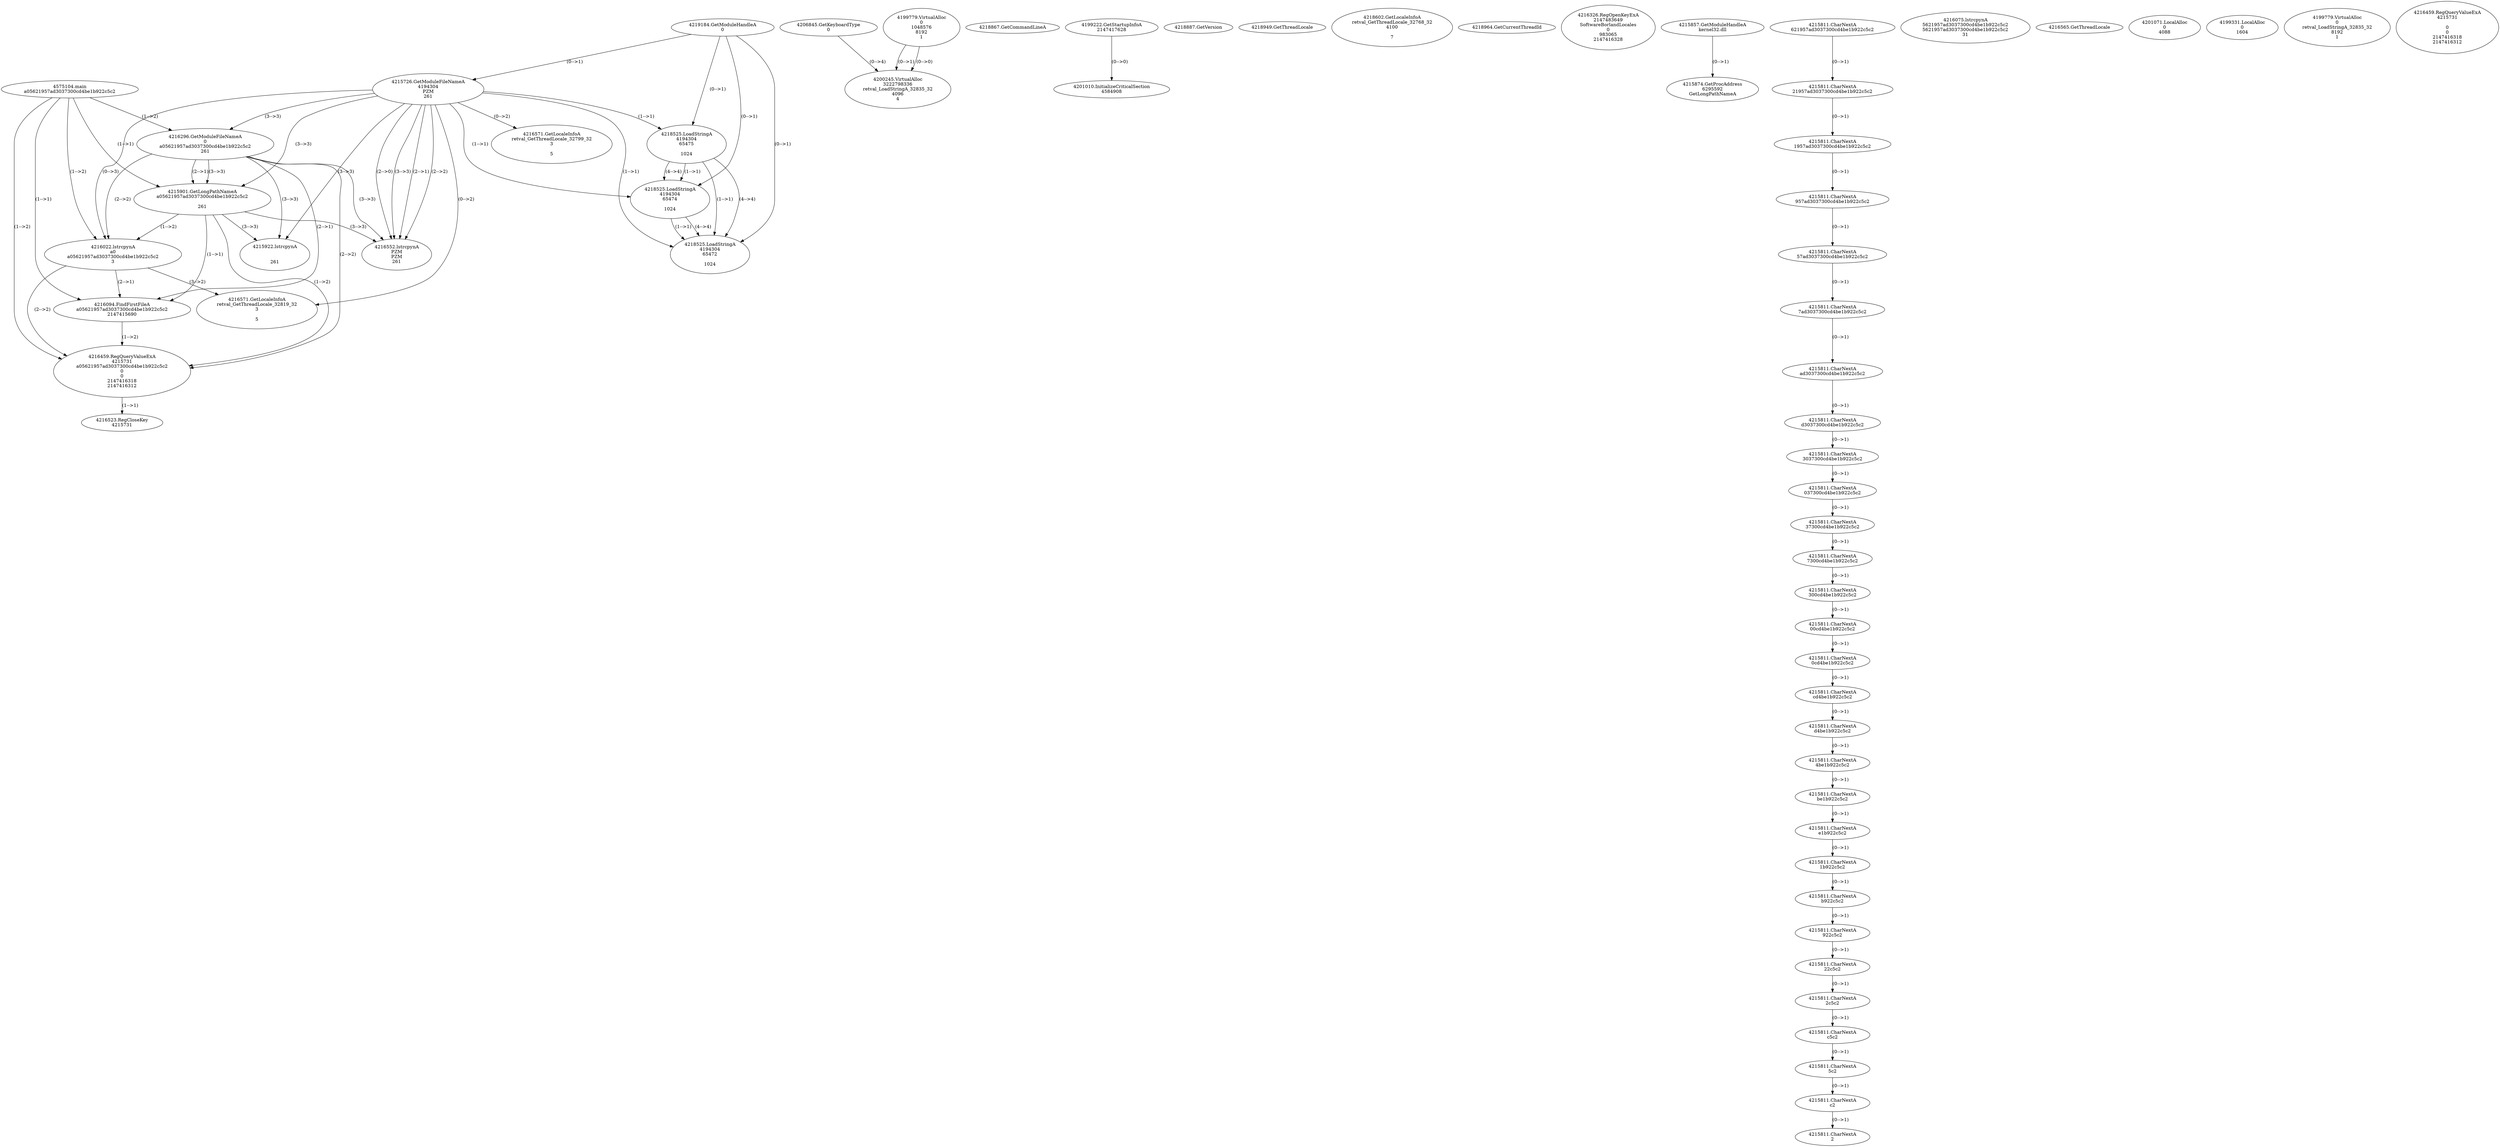 // Global SCDG with merge call
digraph {
	0 [label="4575104.main
a05621957ad3037300cd4be1b922c5c2"]
	1 [label="4219184.GetModuleHandleA
0"]
	2 [label="4206845.GetKeyboardType
0"]
	3 [label="4218867.GetCommandLineA
"]
	4 [label="4199222.GetStartupInfoA
2147417628"]
	5 [label="4218887.GetVersion
"]
	6 [label="4218949.GetThreadLocale
"]
	7 [label="4218602.GetLocaleInfoA
retval_GetThreadLocale_32768_32
4100

7"]
	8 [label="4218964.GetCurrentThreadId
"]
	9 [label="4215726.GetModuleFileNameA
4194304
PZM
261"]
	1 -> 9 [label="(0-->1)"]
	10 [label="4216296.GetModuleFileNameA
0
a05621957ad3037300cd4be1b922c5c2
261"]
	0 -> 10 [label="(1-->2)"]
	9 -> 10 [label="(3-->3)"]
	11 [label="4216326.RegOpenKeyExA
2147483649
Software\Borland\Locales
0
983065
2147416328"]
	12 [label="4215857.GetModuleHandleA
kernel32.dll"]
	13 [label="4215874.GetProcAddress
6295592
GetLongPathNameA"]
	12 -> 13 [label="(0-->1)"]
	14 [label="4215901.GetLongPathNameA
a05621957ad3037300cd4be1b922c5c2

261"]
	0 -> 14 [label="(1-->1)"]
	10 -> 14 [label="(2-->1)"]
	9 -> 14 [label="(3-->3)"]
	10 -> 14 [label="(3-->3)"]
	15 [label="4216022.lstrcpynA
a0
a05621957ad3037300cd4be1b922c5c2
3"]
	0 -> 15 [label="(1-->2)"]
	10 -> 15 [label="(2-->2)"]
	14 -> 15 [label="(1-->2)"]
	9 -> 15 [label="(0-->3)"]
	16 [label="4215811.CharNextA
621957ad3037300cd4be1b922c5c2"]
	17 [label="4215811.CharNextA
21957ad3037300cd4be1b922c5c2"]
	16 -> 17 [label="(0-->1)"]
	18 [label="4215811.CharNextA
1957ad3037300cd4be1b922c5c2"]
	17 -> 18 [label="(0-->1)"]
	19 [label="4215811.CharNextA
957ad3037300cd4be1b922c5c2"]
	18 -> 19 [label="(0-->1)"]
	20 [label="4215811.CharNextA
57ad3037300cd4be1b922c5c2"]
	19 -> 20 [label="(0-->1)"]
	21 [label="4215811.CharNextA
7ad3037300cd4be1b922c5c2"]
	20 -> 21 [label="(0-->1)"]
	22 [label="4215811.CharNextA
ad3037300cd4be1b922c5c2"]
	21 -> 22 [label="(0-->1)"]
	23 [label="4215811.CharNextA
d3037300cd4be1b922c5c2"]
	22 -> 23 [label="(0-->1)"]
	24 [label="4215811.CharNextA
3037300cd4be1b922c5c2"]
	23 -> 24 [label="(0-->1)"]
	25 [label="4215811.CharNextA
037300cd4be1b922c5c2"]
	24 -> 25 [label="(0-->1)"]
	26 [label="4215811.CharNextA
37300cd4be1b922c5c2"]
	25 -> 26 [label="(0-->1)"]
	27 [label="4215811.CharNextA
7300cd4be1b922c5c2"]
	26 -> 27 [label="(0-->1)"]
	28 [label="4215811.CharNextA
300cd4be1b922c5c2"]
	27 -> 28 [label="(0-->1)"]
	29 [label="4215811.CharNextA
00cd4be1b922c5c2"]
	28 -> 29 [label="(0-->1)"]
	30 [label="4215811.CharNextA
0cd4be1b922c5c2"]
	29 -> 30 [label="(0-->1)"]
	31 [label="4215811.CharNextA
cd4be1b922c5c2"]
	30 -> 31 [label="(0-->1)"]
	32 [label="4215811.CharNextA
d4be1b922c5c2"]
	31 -> 32 [label="(0-->1)"]
	33 [label="4215811.CharNextA
4be1b922c5c2"]
	32 -> 33 [label="(0-->1)"]
	34 [label="4215811.CharNextA
be1b922c5c2"]
	33 -> 34 [label="(0-->1)"]
	35 [label="4215811.CharNextA
e1b922c5c2"]
	34 -> 35 [label="(0-->1)"]
	36 [label="4215811.CharNextA
1b922c5c2"]
	35 -> 36 [label="(0-->1)"]
	37 [label="4215811.CharNextA
b922c5c2"]
	36 -> 37 [label="(0-->1)"]
	38 [label="4215811.CharNextA
922c5c2"]
	37 -> 38 [label="(0-->1)"]
	39 [label="4215811.CharNextA
22c5c2"]
	38 -> 39 [label="(0-->1)"]
	40 [label="4215811.CharNextA
2c5c2"]
	39 -> 40 [label="(0-->1)"]
	41 [label="4215811.CharNextA
c5c2"]
	40 -> 41 [label="(0-->1)"]
	42 [label="4215811.CharNextA
5c2"]
	41 -> 42 [label="(0-->1)"]
	43 [label="4215811.CharNextA
c2"]
	42 -> 43 [label="(0-->1)"]
	44 [label="4215811.CharNextA
2"]
	43 -> 44 [label="(0-->1)"]
	45 [label="4216075.lstrcpynA
5621957ad3037300cd4be1b922c5c2
5621957ad3037300cd4be1b922c5c2
31"]
	46 [label="4216094.FindFirstFileA
a05621957ad3037300cd4be1b922c5c2
2147415690"]
	0 -> 46 [label="(1-->1)"]
	10 -> 46 [label="(2-->1)"]
	14 -> 46 [label="(1-->1)"]
	15 -> 46 [label="(2-->1)"]
	47 [label="4216459.RegQueryValueExA
4215731
a05621957ad3037300cd4be1b922c5c2
0
0
2147416318
2147416312"]
	0 -> 47 [label="(1-->2)"]
	10 -> 47 [label="(2-->2)"]
	14 -> 47 [label="(1-->2)"]
	15 -> 47 [label="(2-->2)"]
	46 -> 47 [label="(1-->2)"]
	48 [label="4216523.RegCloseKey
4215731"]
	47 -> 48 [label="(1-->1)"]
	49 [label="4216552.lstrcpynA
PZM
PZM
261"]
	9 -> 49 [label="(2-->1)"]
	9 -> 49 [label="(2-->2)"]
	9 -> 49 [label="(3-->3)"]
	10 -> 49 [label="(3-->3)"]
	14 -> 49 [label="(3-->3)"]
	9 -> 49 [label="(2-->0)"]
	50 [label="4216565.GetThreadLocale
"]
	51 [label="4216571.GetLocaleInfoA
retval_GetThreadLocale_32819_32
3

5"]
	9 -> 51 [label="(0-->2)"]
	15 -> 51 [label="(3-->2)"]
	52 [label="4218525.LoadStringA
4194304
65475

1024"]
	1 -> 52 [label="(0-->1)"]
	9 -> 52 [label="(1-->1)"]
	53 [label="4218525.LoadStringA
4194304
65474

1024"]
	1 -> 53 [label="(0-->1)"]
	9 -> 53 [label="(1-->1)"]
	52 -> 53 [label="(1-->1)"]
	52 -> 53 [label="(4-->4)"]
	54 [label="4218525.LoadStringA
4194304
65472

1024"]
	1 -> 54 [label="(0-->1)"]
	9 -> 54 [label="(1-->1)"]
	52 -> 54 [label="(1-->1)"]
	53 -> 54 [label="(1-->1)"]
	52 -> 54 [label="(4-->4)"]
	53 -> 54 [label="(4-->4)"]
	55 [label="4201010.InitializeCriticalSection
4584908"]
	4 -> 55 [label="(0-->0)"]
	56 [label="4201071.LocalAlloc
0
4088"]
	57 [label="4199779.VirtualAlloc
0
1048576
8192
1"]
	58 [label="4199331.LocalAlloc
0
1604"]
	59 [label="4200245.VirtualAlloc
3222798336
retval_LoadStringA_32835_32
4096
4"]
	57 -> 59 [label="(0-->1)"]
	2 -> 59 [label="(0-->4)"]
	57 -> 59 [label="(0-->0)"]
	60 [label="4199779.VirtualAlloc
0
retval_LoadStringA_32835_32
8192
1"]
	61 [label="4215922.lstrcpynA


261"]
	9 -> 61 [label="(3-->3)"]
	10 -> 61 [label="(3-->3)"]
	14 -> 61 [label="(3-->3)"]
	62 [label="4216459.RegQueryValueExA
4215731

0
0
2147416318
2147416312"]
	63 [label="4216571.GetLocaleInfoA
retval_GetThreadLocale_32799_32
3

5"]
	9 -> 63 [label="(0-->2)"]
}
